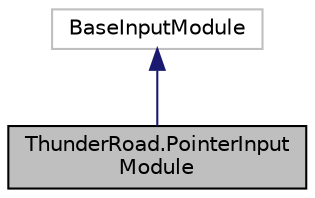 digraph "ThunderRoad.PointerInputModule"
{
 // LATEX_PDF_SIZE
  edge [fontname="Helvetica",fontsize="10",labelfontname="Helvetica",labelfontsize="10"];
  node [fontname="Helvetica",fontsize="10",shape=record];
  Node1 [label="ThunderRoad.PointerInput\lModule",height=0.2,width=0.4,color="black", fillcolor="grey75", style="filled", fontcolor="black",tooltip="Class PointerInputModule. Implements the UnityEngine.EventSystems.BaseInputModule"];
  Node2 -> Node1 [dir="back",color="midnightblue",fontsize="10",style="solid",fontname="Helvetica"];
  Node2 [label="BaseInputModule",height=0.2,width=0.4,color="grey75", fillcolor="white", style="filled",tooltip=" "];
}

